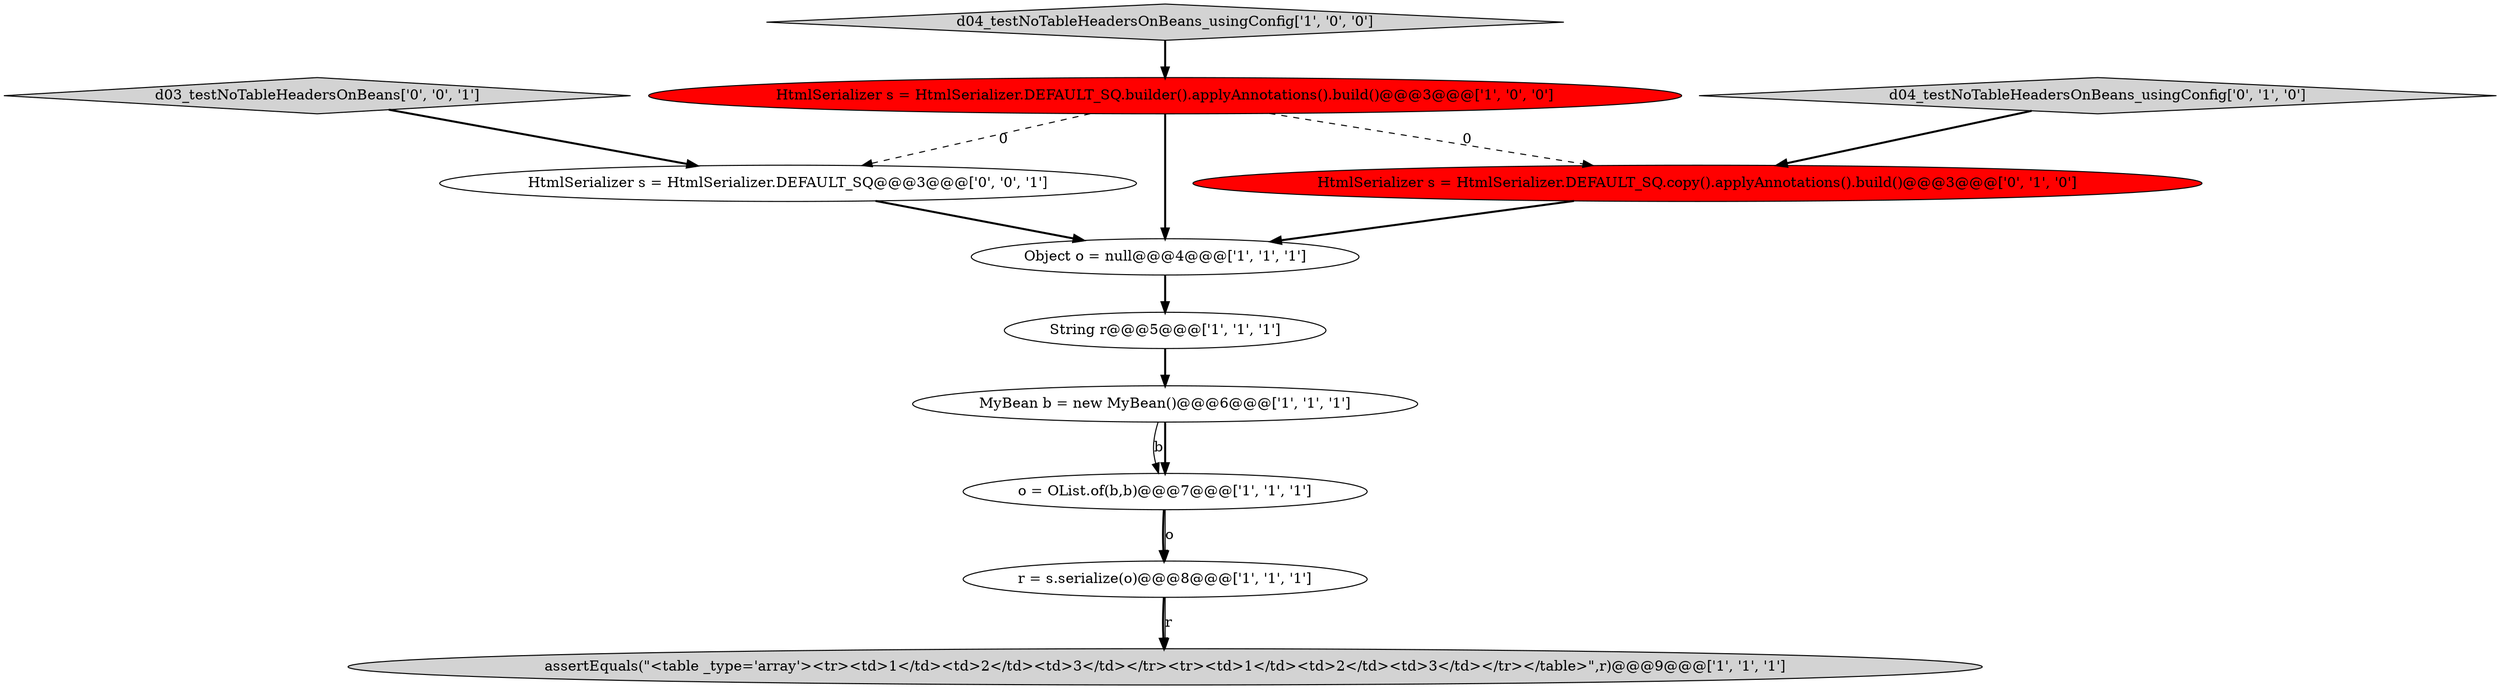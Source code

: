 digraph {
2 [style = filled, label = "Object o = null@@@4@@@['1', '1', '1']", fillcolor = white, shape = ellipse image = "AAA0AAABBB1BBB"];
3 [style = filled, label = "String r@@@5@@@['1', '1', '1']", fillcolor = white, shape = ellipse image = "AAA0AAABBB1BBB"];
1 [style = filled, label = "assertEquals(\"<table _type='array'><tr><td>1</td><td>2</td><td>3</td></tr><tr><td>1</td><td>2</td><td>3</td></tr></table>\",r)@@@9@@@['1', '1', '1']", fillcolor = lightgray, shape = ellipse image = "AAA0AAABBB1BBB"];
8 [style = filled, label = "d04_testNoTableHeadersOnBeans_usingConfig['0', '1', '0']", fillcolor = lightgray, shape = diamond image = "AAA0AAABBB2BBB"];
4 [style = filled, label = "HtmlSerializer s = HtmlSerializer.DEFAULT_SQ.builder().applyAnnotations().build()@@@3@@@['1', '0', '0']", fillcolor = red, shape = ellipse image = "AAA1AAABBB1BBB"];
10 [style = filled, label = "HtmlSerializer s = HtmlSerializer.DEFAULT_SQ@@@3@@@['0', '0', '1']", fillcolor = white, shape = ellipse image = "AAA0AAABBB3BBB"];
5 [style = filled, label = "o = OList.of(b,b)@@@7@@@['1', '1', '1']", fillcolor = white, shape = ellipse image = "AAA0AAABBB1BBB"];
7 [style = filled, label = "r = s.serialize(o)@@@8@@@['1', '1', '1']", fillcolor = white, shape = ellipse image = "AAA0AAABBB1BBB"];
6 [style = filled, label = "d04_testNoTableHeadersOnBeans_usingConfig['1', '0', '0']", fillcolor = lightgray, shape = diamond image = "AAA0AAABBB1BBB"];
0 [style = filled, label = "MyBean b = new MyBean()@@@6@@@['1', '1', '1']", fillcolor = white, shape = ellipse image = "AAA0AAABBB1BBB"];
9 [style = filled, label = "HtmlSerializer s = HtmlSerializer.DEFAULT_SQ.copy().applyAnnotations().build()@@@3@@@['0', '1', '0']", fillcolor = red, shape = ellipse image = "AAA1AAABBB2BBB"];
11 [style = filled, label = "d03_testNoTableHeadersOnBeans['0', '0', '1']", fillcolor = lightgray, shape = diamond image = "AAA0AAABBB3BBB"];
5->7 [style = bold, label=""];
6->4 [style = bold, label=""];
4->9 [style = dashed, label="0"];
10->2 [style = bold, label=""];
5->7 [style = solid, label="o"];
7->1 [style = bold, label=""];
4->2 [style = bold, label=""];
4->10 [style = dashed, label="0"];
0->5 [style = solid, label="b"];
9->2 [style = bold, label=""];
11->10 [style = bold, label=""];
7->1 [style = solid, label="r"];
3->0 [style = bold, label=""];
2->3 [style = bold, label=""];
0->5 [style = bold, label=""];
8->9 [style = bold, label=""];
}
